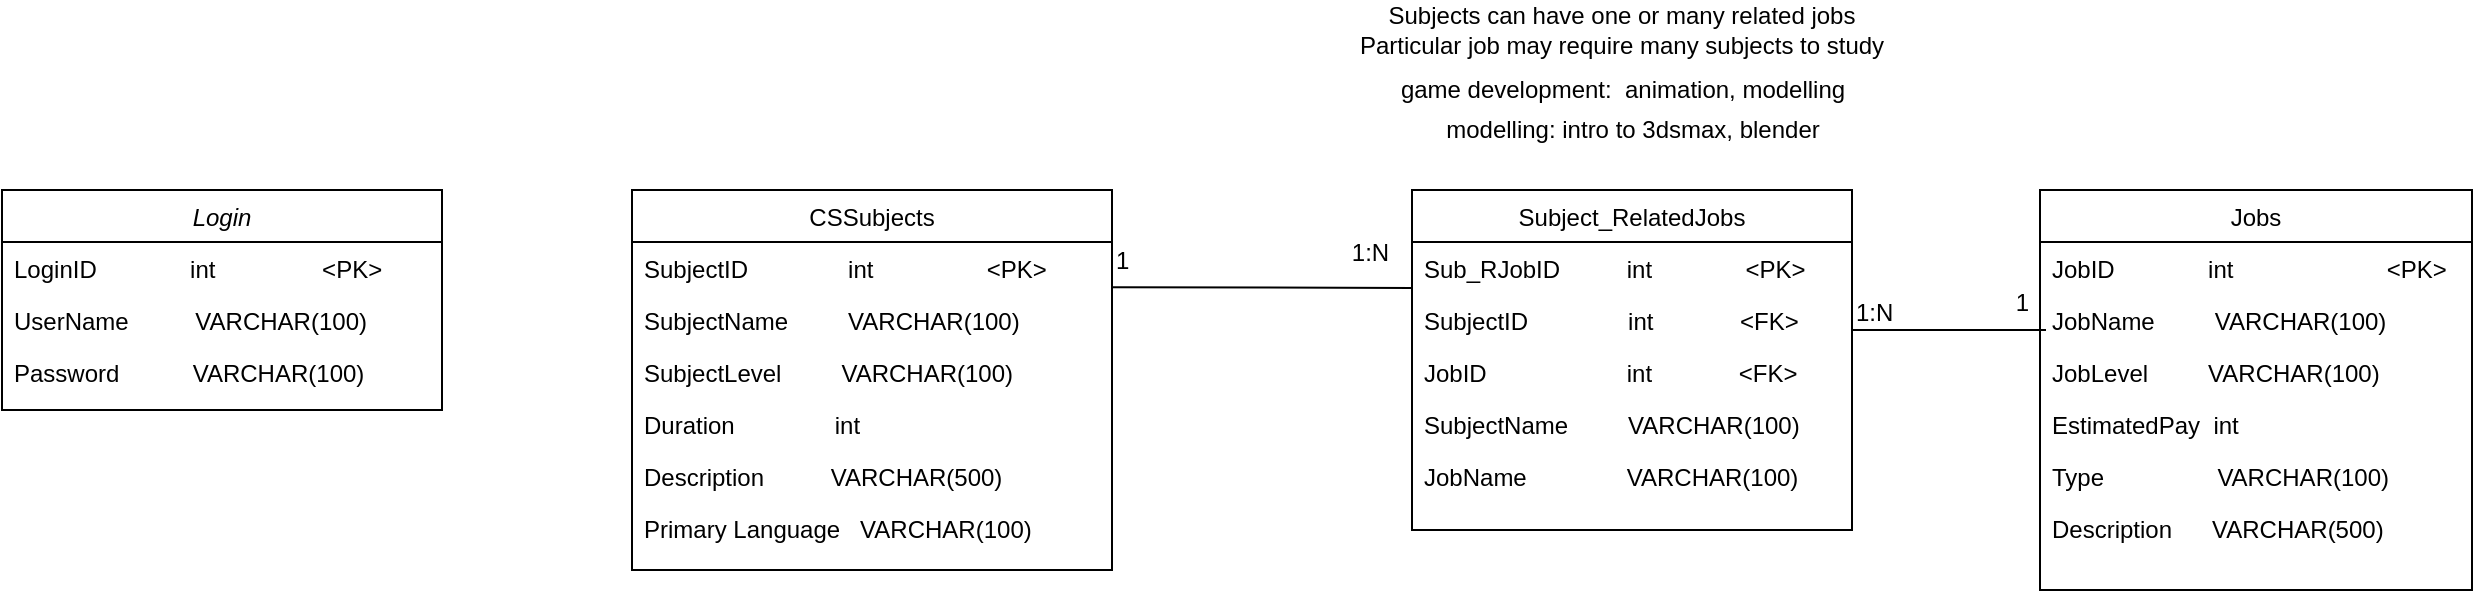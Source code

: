 <mxfile version="13.10.0" type="device"><diagram id="C5RBs43oDa-KdzZeNtuy" name="Page-1"><mxGraphModel dx="1038" dy="491" grid="1" gridSize="10" guides="1" tooltips="1" connect="1" arrows="1" fold="1" page="1" pageScale="1" pageWidth="827" pageHeight="1169" math="0" shadow="0"><root><mxCell id="WIyWlLk6GJQsqaUBKTNV-0"/><mxCell id="WIyWlLk6GJQsqaUBKTNV-1" parent="WIyWlLk6GJQsqaUBKTNV-0"/><mxCell id="zkfFHV4jXpPFQw0GAbJ--17" value="CSSubjects" style="swimlane;fontStyle=0;align=center;verticalAlign=top;childLayout=stackLayout;horizontal=1;startSize=26;horizontalStack=0;resizeParent=1;resizeLast=0;collapsible=1;marginBottom=0;rounded=0;shadow=0;strokeWidth=1;" parent="WIyWlLk6GJQsqaUBKTNV-1" vertex="1"><mxGeometry x="480" y="100" width="240" height="190" as="geometry"><mxRectangle x="550" y="140" width="160" height="26" as="alternateBounds"/></mxGeometry></mxCell><mxCell id="hlbXnTDZYpxy_a05rE1i-7" value="SubjectID               int                 &lt;PK&gt;&#10; " style="text;align=left;verticalAlign=top;spacingLeft=4;spacingRight=4;overflow=hidden;rotatable=0;points=[[0,0.5],[1,0.5]];portConstraint=eastwest;rounded=0;shadow=0;html=0;" parent="zkfFHV4jXpPFQw0GAbJ--17" vertex="1"><mxGeometry y="26" width="240" height="26" as="geometry"/></mxCell><mxCell id="zkfFHV4jXpPFQw0GAbJ--18" value="SubjectName         VARCHAR(100)&#10;  " style="text;align=left;verticalAlign=top;spacingLeft=4;spacingRight=4;overflow=hidden;rotatable=0;points=[[0,0.5],[1,0.5]];portConstraint=eastwest;" parent="zkfFHV4jXpPFQw0GAbJ--17" vertex="1"><mxGeometry y="52" width="240" height="26" as="geometry"/></mxCell><mxCell id="zkfFHV4jXpPFQw0GAbJ--19" value="SubjectLevel         VARCHAR(100)" style="text;align=left;verticalAlign=top;spacingLeft=4;spacingRight=4;overflow=hidden;rotatable=0;points=[[0,0.5],[1,0.5]];portConstraint=eastwest;rounded=0;shadow=0;html=0;" parent="zkfFHV4jXpPFQw0GAbJ--17" vertex="1"><mxGeometry y="78" width="240" height="26" as="geometry"/></mxCell><mxCell id="zkfFHV4jXpPFQw0GAbJ--20" value="Duration               int" style="text;align=left;verticalAlign=top;spacingLeft=4;spacingRight=4;overflow=hidden;rotatable=0;points=[[0,0.5],[1,0.5]];portConstraint=eastwest;rounded=0;shadow=0;html=0;" parent="zkfFHV4jXpPFQw0GAbJ--17" vertex="1"><mxGeometry y="104" width="240" height="26" as="geometry"/></mxCell><mxCell id="zkfFHV4jXpPFQw0GAbJ--21" value="Description          VARCHAR(500)" style="text;align=left;verticalAlign=top;spacingLeft=4;spacingRight=4;overflow=hidden;rotatable=0;points=[[0,0.5],[1,0.5]];portConstraint=eastwest;rounded=0;shadow=0;html=0;" parent="zkfFHV4jXpPFQw0GAbJ--17" vertex="1"><mxGeometry y="130" width="240" height="26" as="geometry"/></mxCell><mxCell id="jxoSXOpp_dlyORAMG0Rm-0" value="Primary Language   VARCHAR(100)" style="text;align=left;verticalAlign=top;spacingLeft=4;spacingRight=4;overflow=hidden;rotatable=0;points=[[0,0.5],[1,0.5]];portConstraint=eastwest;rounded=0;shadow=0;html=0;" vertex="1" parent="zkfFHV4jXpPFQw0GAbJ--17"><mxGeometry y="156" width="240" height="26" as="geometry"/></mxCell><mxCell id="0neCzvS5lsvh4QmJcWE_-23" value="Jobs" style="swimlane;fontStyle=0;align=center;verticalAlign=top;childLayout=stackLayout;horizontal=1;startSize=26;horizontalStack=0;resizeParent=1;resizeLast=0;collapsible=1;marginBottom=0;rounded=0;shadow=0;strokeWidth=1;" parent="WIyWlLk6GJQsqaUBKTNV-1" vertex="1"><mxGeometry x="1184" y="100" width="216" height="200" as="geometry"><mxRectangle x="550" y="140" width="160" height="26" as="alternateBounds"/></mxGeometry></mxCell><mxCell id="hlbXnTDZYpxy_a05rE1i-15" value="JobID              int                       &lt;PK&gt;&#10;" style="text;align=left;verticalAlign=top;spacingLeft=4;spacingRight=4;overflow=hidden;rotatable=0;points=[[0,0.5],[1,0.5]];portConstraint=eastwest;rounded=0;shadow=0;html=0;" parent="0neCzvS5lsvh4QmJcWE_-23" vertex="1"><mxGeometry y="26" width="216" height="26" as="geometry"/></mxCell><mxCell id="hlbXnTDZYpxy_a05rE1i-29" value="JobName         VARCHAR(100)" style="text;align=left;verticalAlign=top;spacingLeft=4;spacingRight=4;overflow=hidden;rotatable=0;points=[[0,0.5],[1,0.5]];portConstraint=eastwest;" parent="0neCzvS5lsvh4QmJcWE_-23" vertex="1"><mxGeometry y="52" width="216" height="26" as="geometry"/></mxCell><mxCell id="jxoSXOpp_dlyORAMG0Rm-3" value="JobLevel         VARCHAR(100)" style="text;align=left;verticalAlign=top;spacingLeft=4;spacingRight=4;overflow=hidden;rotatable=0;points=[[0,0.5],[1,0.5]];portConstraint=eastwest;" vertex="1" parent="0neCzvS5lsvh4QmJcWE_-23"><mxGeometry y="78" width="216" height="26" as="geometry"/></mxCell><mxCell id="0neCzvS5lsvh4QmJcWE_-25" value="EstimatedPay  int" style="text;align=left;verticalAlign=top;spacingLeft=4;spacingRight=4;overflow=hidden;rotatable=0;points=[[0,0.5],[1,0.5]];portConstraint=eastwest;rounded=0;shadow=0;html=0;" parent="0neCzvS5lsvh4QmJcWE_-23" vertex="1"><mxGeometry y="104" width="216" height="26" as="geometry"/></mxCell><mxCell id="0neCzvS5lsvh4QmJcWE_-26" value="Type                 VARCHAR(100)" style="text;align=left;verticalAlign=top;spacingLeft=4;spacingRight=4;overflow=hidden;rotatable=0;points=[[0,0.5],[1,0.5]];portConstraint=eastwest;rounded=0;shadow=0;html=0;" parent="0neCzvS5lsvh4QmJcWE_-23" vertex="1"><mxGeometry y="130" width="216" height="26" as="geometry"/></mxCell><mxCell id="0neCzvS5lsvh4QmJcWE_-27" value="Description      VARCHAR(500)" style="text;align=left;verticalAlign=top;spacingLeft=4;spacingRight=4;overflow=hidden;rotatable=0;points=[[0,0.5],[1,0.5]];portConstraint=eastwest;rounded=0;shadow=0;html=0;" parent="0neCzvS5lsvh4QmJcWE_-23" vertex="1"><mxGeometry y="156" width="216" height="26" as="geometry"/></mxCell><mxCell id="0neCzvS5lsvh4QmJcWE_-30" value="" style="endArrow=none;shadow=0;strokeWidth=1;rounded=0;endFill=1;edgeStyle=elbowEdgeStyle;elbow=vertical;" parent="WIyWlLk6GJQsqaUBKTNV-1" edge="1"><mxGeometry x="0.5" y="41" relative="1" as="geometry"><mxPoint x="720" y="148.59" as="sourcePoint"/><mxPoint x="870" y="149" as="targetPoint"/><mxPoint x="-40" y="32" as="offset"/></mxGeometry></mxCell><mxCell id="0neCzvS5lsvh4QmJcWE_-31" value="1" style="resizable=0;align=left;verticalAlign=bottom;labelBackgroundColor=none;fontSize=12;" parent="0neCzvS5lsvh4QmJcWE_-30" connectable="0" vertex="1"><mxGeometry x="-1" relative="1" as="geometry"><mxPoint y="-4.67" as="offset"/></mxGeometry></mxCell><mxCell id="0neCzvS5lsvh4QmJcWE_-32" value="1:N" style="resizable=0;align=right;verticalAlign=bottom;labelBackgroundColor=none;fontSize=12;" parent="0neCzvS5lsvh4QmJcWE_-30" connectable="0" vertex="1"><mxGeometry x="1" relative="1" as="geometry"><mxPoint x="-10" y="-9.06" as="offset"/></mxGeometry></mxCell><mxCell id="hlbXnTDZYpxy_a05rE1i-1" value="Login" style="swimlane;fontStyle=2;align=center;verticalAlign=top;childLayout=stackLayout;horizontal=1;startSize=26;horizontalStack=0;resizeParent=1;resizeLast=0;collapsible=1;marginBottom=0;rounded=0;shadow=0;strokeWidth=1;" parent="WIyWlLk6GJQsqaUBKTNV-1" vertex="1"><mxGeometry x="165" y="100" width="220" height="110" as="geometry"><mxRectangle x="230" y="140" width="160" height="26" as="alternateBounds"/></mxGeometry></mxCell><mxCell id="hlbXnTDZYpxy_a05rE1i-2" value="LoginID              int                &lt;PK&gt;" style="text;align=left;verticalAlign=top;spacingLeft=4;spacingRight=4;overflow=hidden;rotatable=0;points=[[0,0.5],[1,0.5]];portConstraint=eastwest;" parent="hlbXnTDZYpxy_a05rE1i-1" vertex="1"><mxGeometry y="26" width="220" height="26" as="geometry"/></mxCell><mxCell id="hlbXnTDZYpxy_a05rE1i-3" value="UserName          VARCHAR(100)" style="text;align=left;verticalAlign=top;spacingLeft=4;spacingRight=4;overflow=hidden;rotatable=0;points=[[0,0.5],[1,0.5]];portConstraint=eastwest;rounded=0;shadow=0;html=0;" parent="hlbXnTDZYpxy_a05rE1i-1" vertex="1"><mxGeometry y="52" width="220" height="26" as="geometry"/></mxCell><mxCell id="hlbXnTDZYpxy_a05rE1i-5" value="Password           VARCHAR(100)&#10;" style="text;align=left;verticalAlign=top;spacingLeft=4;spacingRight=4;overflow=hidden;rotatable=0;points=[[0,0.5],[1,0.5]];portConstraint=eastwest;" parent="hlbXnTDZYpxy_a05rE1i-1" vertex="1"><mxGeometry y="78" width="220" height="26" as="geometry"/></mxCell><mxCell id="hlbXnTDZYpxy_a05rE1i-26" value="Subjects can have one or many related jobs&lt;br&gt;Particular job may require many subjects to study" style="text;html=1;strokeColor=none;fillColor=none;align=center;verticalAlign=middle;whiteSpace=wrap;rounded=0;" parent="WIyWlLk6GJQsqaUBKTNV-1" vertex="1"><mxGeometry x="790" y="10" width="370" height="20" as="geometry"/></mxCell><mxCell id="hlbXnTDZYpxy_a05rE1i-27" value="game development:&amp;nbsp; animation, modelling" style="text;html=1;align=center;verticalAlign=middle;resizable=0;points=[];autosize=1;" parent="WIyWlLk6GJQsqaUBKTNV-1" vertex="1"><mxGeometry x="855" y="40" width="240" height="20" as="geometry"/></mxCell><mxCell id="hlbXnTDZYpxy_a05rE1i-28" value="modelling: intro to 3dsmax, blender" style="text;html=1;align=center;verticalAlign=middle;resizable=0;points=[];autosize=1;" parent="WIyWlLk6GJQsqaUBKTNV-1" vertex="1"><mxGeometry x="880" y="60" width="200" height="20" as="geometry"/></mxCell><mxCell id="FmeTsw-N4NbwQj6xd11c-1" value="Subject_RelatedJobs" style="swimlane;fontStyle=0;align=center;verticalAlign=top;childLayout=stackLayout;horizontal=1;startSize=26;horizontalStack=0;resizeParent=1;resizeLast=0;collapsible=1;marginBottom=0;rounded=0;shadow=0;strokeWidth=1;" parent="WIyWlLk6GJQsqaUBKTNV-1" vertex="1"><mxGeometry x="870" y="100" width="220" height="170" as="geometry"><mxRectangle x="550" y="140" width="160" height="26" as="alternateBounds"/></mxGeometry></mxCell><mxCell id="FmeTsw-N4NbwQj6xd11c-27" value="Sub_RJobID          int              &lt;PK&gt;&#10;" style="text;align=left;verticalAlign=top;spacingLeft=4;spacingRight=4;overflow=hidden;rotatable=0;points=[[0,0.5],[1,0.5]];portConstraint=eastwest;" parent="FmeTsw-N4NbwQj6xd11c-1" vertex="1"><mxGeometry y="26" width="220" height="26" as="geometry"/></mxCell><mxCell id="FmeTsw-N4NbwQj6xd11c-2" value="SubjectID               int             &lt;FK&gt;&#10; " style="text;align=left;verticalAlign=top;spacingLeft=4;spacingRight=4;overflow=hidden;rotatable=0;points=[[0,0.5],[1,0.5]];portConstraint=eastwest;rounded=0;shadow=0;html=0;" parent="FmeTsw-N4NbwQj6xd11c-1" vertex="1"><mxGeometry y="52" width="220" height="26" as="geometry"/></mxCell><mxCell id="FmeTsw-N4NbwQj6xd11c-3" value="JobID                     int             &lt;FK&gt;&#10;" style="text;align=left;verticalAlign=top;spacingLeft=4;spacingRight=4;overflow=hidden;rotatable=0;points=[[0,0.5],[1,0.5]];portConstraint=eastwest;" parent="FmeTsw-N4NbwQj6xd11c-1" vertex="1"><mxGeometry y="78" width="220" height="26" as="geometry"/></mxCell><mxCell id="FmeTsw-N4NbwQj6xd11c-31" value="SubjectName         VARCHAR(100)" style="text;align=left;verticalAlign=top;spacingLeft=4;spacingRight=4;overflow=hidden;rotatable=0;points=[[0,0.5],[1,0.5]];portConstraint=eastwest;" parent="FmeTsw-N4NbwQj6xd11c-1" vertex="1"><mxGeometry y="104" width="220" height="26" as="geometry"/></mxCell><mxCell id="jxoSXOpp_dlyORAMG0Rm-1" value="JobName               VARCHAR(100)" style="text;align=left;verticalAlign=top;spacingLeft=4;spacingRight=4;overflow=hidden;rotatable=0;points=[[0,0.5],[1,0.5]];portConstraint=eastwest;" vertex="1" parent="FmeTsw-N4NbwQj6xd11c-1"><mxGeometry y="130" width="220" height="26" as="geometry"/></mxCell><mxCell id="FmeTsw-N4NbwQj6xd11c-9" value="" style="endArrow=none;shadow=0;strokeWidth=1;rounded=0;endFill=1;edgeStyle=elbowEdgeStyle;elbow=vertical;exitX=1;exitY=0.5;exitDx=0;exitDy=0;" parent="WIyWlLk6GJQsqaUBKTNV-1" source="FmeTsw-N4NbwQj6xd11c-3" edge="1"><mxGeometry x="0.5" y="41" relative="1" as="geometry"><mxPoint x="1097" y="161" as="sourcePoint"/><mxPoint x="1187" y="170" as="targetPoint"/><mxPoint x="-40" y="32" as="offset"/><Array as="points"><mxPoint x="1150" y="170"/></Array></mxGeometry></mxCell><mxCell id="FmeTsw-N4NbwQj6xd11c-10" value="1:N" style="resizable=0;align=left;verticalAlign=bottom;labelBackgroundColor=none;fontSize=12;" parent="FmeTsw-N4NbwQj6xd11c-9" connectable="0" vertex="1"><mxGeometry x="-1" relative="1" as="geometry"><mxPoint y="-21" as="offset"/></mxGeometry></mxCell><mxCell id="FmeTsw-N4NbwQj6xd11c-11" value="1" style="resizable=0;align=right;verticalAlign=bottom;labelBackgroundColor=none;fontSize=12;" parent="FmeTsw-N4NbwQj6xd11c-9" connectable="0" vertex="1"><mxGeometry x="1" relative="1" as="geometry"><mxPoint x="-7" y="-5.09" as="offset"/></mxGeometry></mxCell></root></mxGraphModel></diagram></mxfile>